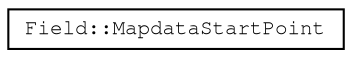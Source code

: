 digraph "Graphical Class Hierarchy"
{
 // LATEX_PDF_SIZE
  edge [fontname="FreeMono",fontsize="10",labelfontname="FreeMono",labelfontsize="10"];
  node [fontname="FreeMono",fontsize="10",shape=record];
  rankdir="LR";
  Node0 [label="Field::MapdataStartPoint",height=0.2,width=0.4,color="black", fillcolor="white", style="filled",URL="$struct_field_1_1_mapdata_start_point.html",tooltip=" "];
}
